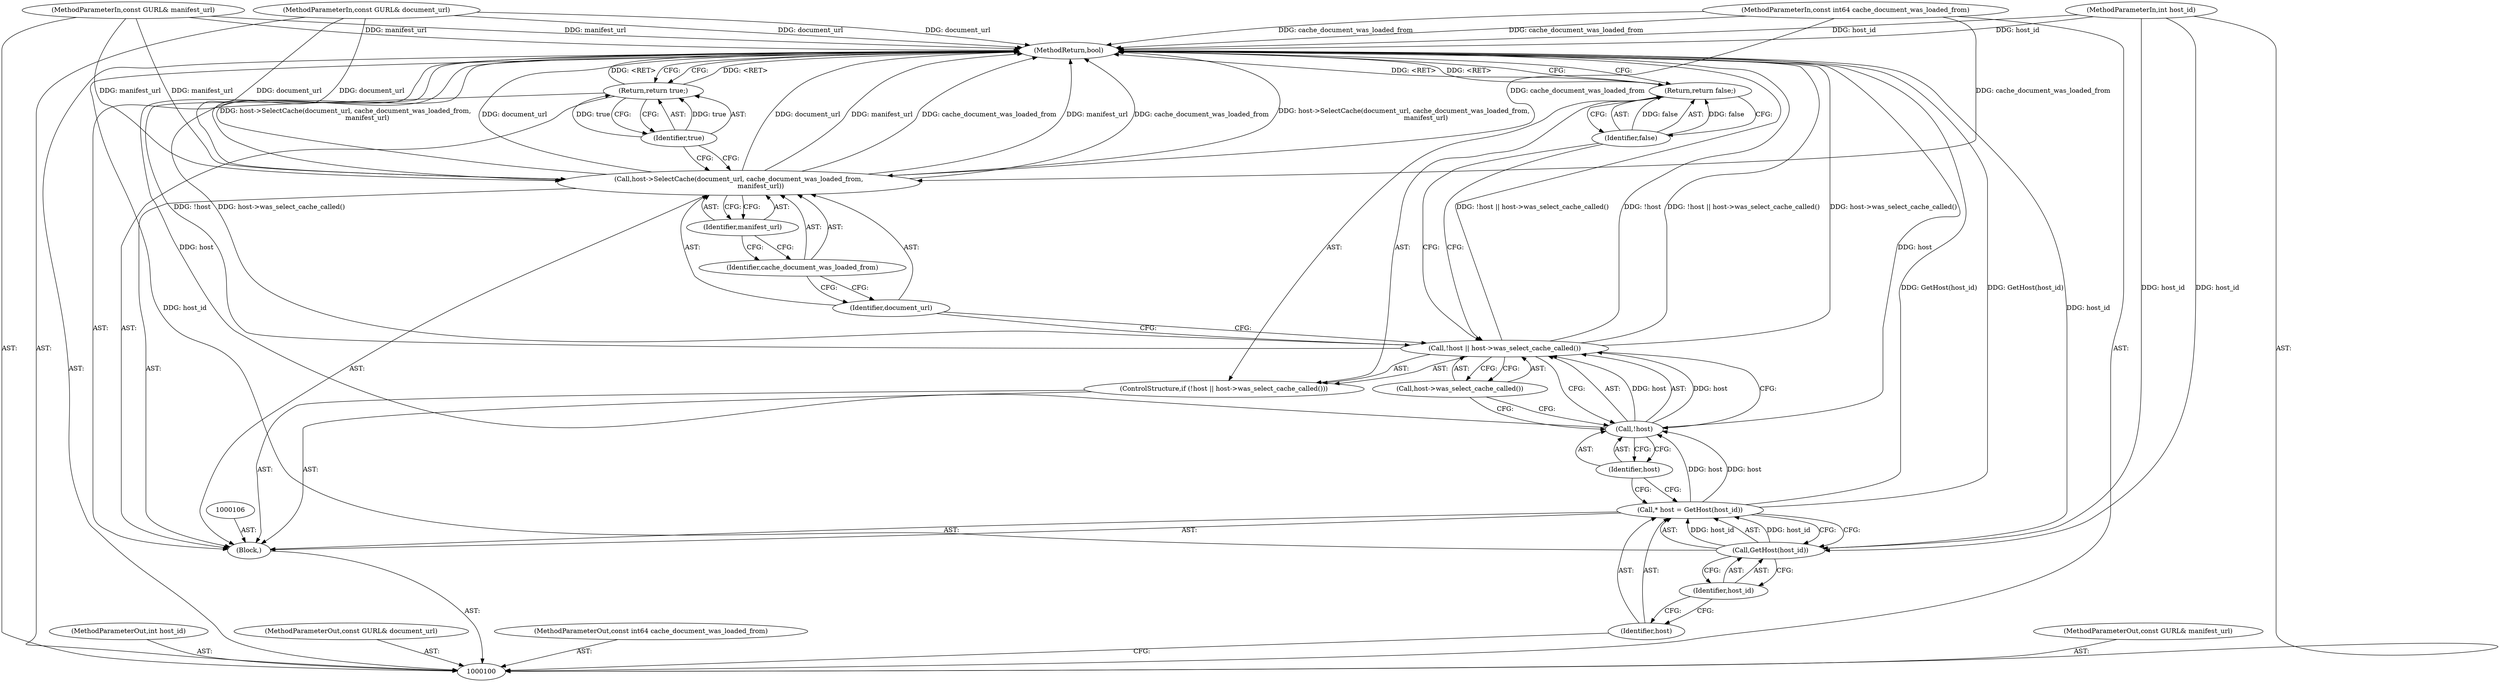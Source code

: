 digraph "1_Chrome_2cb006bc9d3ad16353ed49c2b75faea618156d0f_0" {
"1000124" [label="(MethodReturn,bool)"];
"1000118" [label="(Call,host->SelectCache(document_url, cache_document_was_loaded_from,\n                     manifest_url))"];
"1000119" [label="(Identifier,document_url)"];
"1000120" [label="(Identifier,cache_document_was_loaded_from)"];
"1000121" [label="(Identifier,manifest_url)"];
"1000122" [label="(Return,return true;)"];
"1000123" [label="(Identifier,true)"];
"1000101" [label="(MethodParameterIn,int host_id)"];
"1000160" [label="(MethodParameterOut,int host_id)"];
"1000102" [label="(MethodParameterIn,const GURL& document_url)"];
"1000161" [label="(MethodParameterOut,const GURL& document_url)"];
"1000103" [label="(MethodParameterIn,const int64 cache_document_was_loaded_from)"];
"1000162" [label="(MethodParameterOut,const int64 cache_document_was_loaded_from)"];
"1000105" [label="(Block,)"];
"1000104" [label="(MethodParameterIn,const GURL& manifest_url)"];
"1000163" [label="(MethodParameterOut,const GURL& manifest_url)"];
"1000107" [label="(Call,* host = GetHost(host_id))"];
"1000108" [label="(Identifier,host)"];
"1000109" [label="(Call,GetHost(host_id))"];
"1000110" [label="(Identifier,host_id)"];
"1000115" [label="(Call,host->was_select_cache_called())"];
"1000111" [label="(ControlStructure,if (!host || host->was_select_cache_called()))"];
"1000112" [label="(Call,!host || host->was_select_cache_called())"];
"1000113" [label="(Call,!host)"];
"1000114" [label="(Identifier,host)"];
"1000117" [label="(Identifier,false)"];
"1000116" [label="(Return,return false;)"];
"1000124" -> "1000100"  [label="AST: "];
"1000124" -> "1000116"  [label="CFG: "];
"1000124" -> "1000122"  [label="CFG: "];
"1000116" -> "1000124"  [label="DDG: <RET>"];
"1000122" -> "1000124"  [label="DDG: <RET>"];
"1000104" -> "1000124"  [label="DDG: manifest_url"];
"1000113" -> "1000124"  [label="DDG: host"];
"1000103" -> "1000124"  [label="DDG: cache_document_was_loaded_from"];
"1000118" -> "1000124"  [label="DDG: host->SelectCache(document_url, cache_document_was_loaded_from,\n                     manifest_url)"];
"1000118" -> "1000124"  [label="DDG: document_url"];
"1000118" -> "1000124"  [label="DDG: manifest_url"];
"1000118" -> "1000124"  [label="DDG: cache_document_was_loaded_from"];
"1000107" -> "1000124"  [label="DDG: GetHost(host_id)"];
"1000112" -> "1000124"  [label="DDG: host->was_select_cache_called()"];
"1000112" -> "1000124"  [label="DDG: !host || host->was_select_cache_called()"];
"1000112" -> "1000124"  [label="DDG: !host"];
"1000102" -> "1000124"  [label="DDG: document_url"];
"1000101" -> "1000124"  [label="DDG: host_id"];
"1000109" -> "1000124"  [label="DDG: host_id"];
"1000118" -> "1000105"  [label="AST: "];
"1000118" -> "1000121"  [label="CFG: "];
"1000119" -> "1000118"  [label="AST: "];
"1000120" -> "1000118"  [label="AST: "];
"1000121" -> "1000118"  [label="AST: "];
"1000123" -> "1000118"  [label="CFG: "];
"1000118" -> "1000124"  [label="DDG: host->SelectCache(document_url, cache_document_was_loaded_from,\n                     manifest_url)"];
"1000118" -> "1000124"  [label="DDG: document_url"];
"1000118" -> "1000124"  [label="DDG: manifest_url"];
"1000118" -> "1000124"  [label="DDG: cache_document_was_loaded_from"];
"1000102" -> "1000118"  [label="DDG: document_url"];
"1000103" -> "1000118"  [label="DDG: cache_document_was_loaded_from"];
"1000104" -> "1000118"  [label="DDG: manifest_url"];
"1000119" -> "1000118"  [label="AST: "];
"1000119" -> "1000112"  [label="CFG: "];
"1000120" -> "1000119"  [label="CFG: "];
"1000120" -> "1000118"  [label="AST: "];
"1000120" -> "1000119"  [label="CFG: "];
"1000121" -> "1000120"  [label="CFG: "];
"1000121" -> "1000118"  [label="AST: "];
"1000121" -> "1000120"  [label="CFG: "];
"1000118" -> "1000121"  [label="CFG: "];
"1000122" -> "1000105"  [label="AST: "];
"1000122" -> "1000123"  [label="CFG: "];
"1000123" -> "1000122"  [label="AST: "];
"1000124" -> "1000122"  [label="CFG: "];
"1000122" -> "1000124"  [label="DDG: <RET>"];
"1000123" -> "1000122"  [label="DDG: true"];
"1000123" -> "1000122"  [label="AST: "];
"1000123" -> "1000118"  [label="CFG: "];
"1000122" -> "1000123"  [label="CFG: "];
"1000123" -> "1000122"  [label="DDG: true"];
"1000101" -> "1000100"  [label="AST: "];
"1000101" -> "1000124"  [label="DDG: host_id"];
"1000101" -> "1000109"  [label="DDG: host_id"];
"1000160" -> "1000100"  [label="AST: "];
"1000102" -> "1000100"  [label="AST: "];
"1000102" -> "1000124"  [label="DDG: document_url"];
"1000102" -> "1000118"  [label="DDG: document_url"];
"1000161" -> "1000100"  [label="AST: "];
"1000103" -> "1000100"  [label="AST: "];
"1000103" -> "1000124"  [label="DDG: cache_document_was_loaded_from"];
"1000103" -> "1000118"  [label="DDG: cache_document_was_loaded_from"];
"1000162" -> "1000100"  [label="AST: "];
"1000105" -> "1000100"  [label="AST: "];
"1000106" -> "1000105"  [label="AST: "];
"1000107" -> "1000105"  [label="AST: "];
"1000111" -> "1000105"  [label="AST: "];
"1000118" -> "1000105"  [label="AST: "];
"1000122" -> "1000105"  [label="AST: "];
"1000104" -> "1000100"  [label="AST: "];
"1000104" -> "1000124"  [label="DDG: manifest_url"];
"1000104" -> "1000118"  [label="DDG: manifest_url"];
"1000163" -> "1000100"  [label="AST: "];
"1000107" -> "1000105"  [label="AST: "];
"1000107" -> "1000109"  [label="CFG: "];
"1000108" -> "1000107"  [label="AST: "];
"1000109" -> "1000107"  [label="AST: "];
"1000114" -> "1000107"  [label="CFG: "];
"1000107" -> "1000124"  [label="DDG: GetHost(host_id)"];
"1000109" -> "1000107"  [label="DDG: host_id"];
"1000107" -> "1000113"  [label="DDG: host"];
"1000108" -> "1000107"  [label="AST: "];
"1000108" -> "1000100"  [label="CFG: "];
"1000110" -> "1000108"  [label="CFG: "];
"1000109" -> "1000107"  [label="AST: "];
"1000109" -> "1000110"  [label="CFG: "];
"1000110" -> "1000109"  [label="AST: "];
"1000107" -> "1000109"  [label="CFG: "];
"1000109" -> "1000124"  [label="DDG: host_id"];
"1000109" -> "1000107"  [label="DDG: host_id"];
"1000101" -> "1000109"  [label="DDG: host_id"];
"1000110" -> "1000109"  [label="AST: "];
"1000110" -> "1000108"  [label="CFG: "];
"1000109" -> "1000110"  [label="CFG: "];
"1000115" -> "1000112"  [label="AST: "];
"1000115" -> "1000113"  [label="CFG: "];
"1000112" -> "1000115"  [label="CFG: "];
"1000111" -> "1000105"  [label="AST: "];
"1000112" -> "1000111"  [label="AST: "];
"1000116" -> "1000111"  [label="AST: "];
"1000112" -> "1000111"  [label="AST: "];
"1000112" -> "1000113"  [label="CFG: "];
"1000112" -> "1000115"  [label="CFG: "];
"1000113" -> "1000112"  [label="AST: "];
"1000115" -> "1000112"  [label="AST: "];
"1000117" -> "1000112"  [label="CFG: "];
"1000119" -> "1000112"  [label="CFG: "];
"1000112" -> "1000124"  [label="DDG: host->was_select_cache_called()"];
"1000112" -> "1000124"  [label="DDG: !host || host->was_select_cache_called()"];
"1000112" -> "1000124"  [label="DDG: !host"];
"1000113" -> "1000112"  [label="DDG: host"];
"1000113" -> "1000112"  [label="AST: "];
"1000113" -> "1000114"  [label="CFG: "];
"1000114" -> "1000113"  [label="AST: "];
"1000115" -> "1000113"  [label="CFG: "];
"1000112" -> "1000113"  [label="CFG: "];
"1000113" -> "1000124"  [label="DDG: host"];
"1000113" -> "1000112"  [label="DDG: host"];
"1000107" -> "1000113"  [label="DDG: host"];
"1000114" -> "1000113"  [label="AST: "];
"1000114" -> "1000107"  [label="CFG: "];
"1000113" -> "1000114"  [label="CFG: "];
"1000117" -> "1000116"  [label="AST: "];
"1000117" -> "1000112"  [label="CFG: "];
"1000116" -> "1000117"  [label="CFG: "];
"1000117" -> "1000116"  [label="DDG: false"];
"1000116" -> "1000111"  [label="AST: "];
"1000116" -> "1000117"  [label="CFG: "];
"1000117" -> "1000116"  [label="AST: "];
"1000124" -> "1000116"  [label="CFG: "];
"1000116" -> "1000124"  [label="DDG: <RET>"];
"1000117" -> "1000116"  [label="DDG: false"];
}
